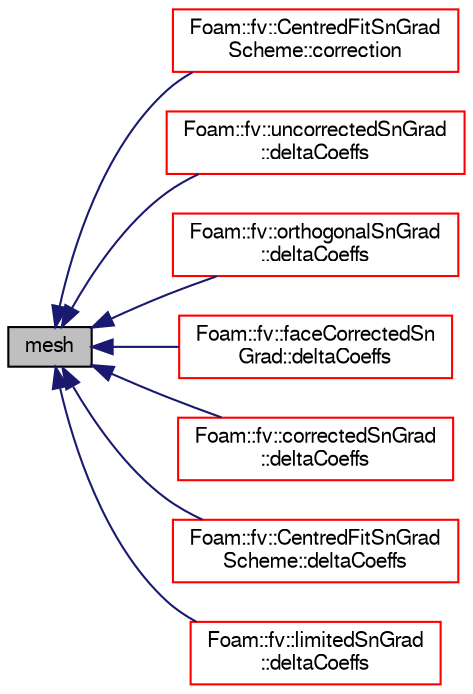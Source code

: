 digraph "mesh"
{
  bgcolor="transparent";
  edge [fontname="FreeSans",fontsize="10",labelfontname="FreeSans",labelfontsize="10"];
  node [fontname="FreeSans",fontsize="10",shape=record];
  rankdir="LR";
  Node1043 [label="mesh",height=0.2,width=0.4,color="black", fillcolor="grey75", style="filled", fontcolor="black"];
  Node1043 -> Node1044 [dir="back",color="midnightblue",fontsize="10",style="solid",fontname="FreeSans"];
  Node1044 [label="Foam::fv::CentredFitSnGrad\lScheme::correction",height=0.2,width=0.4,color="red",URL="$a22590.html#acc9188c066344eea3cfd4b7f114eef3e",tooltip="Return the explicit correction to the face-interpolate. "];
  Node1043 -> Node1046 [dir="back",color="midnightblue",fontsize="10",style="solid",fontname="FreeSans"];
  Node1046 [label="Foam::fv::uncorrectedSnGrad\l::deltaCoeffs",height=0.2,width=0.4,color="red",URL="$a22614.html#a667ebdf633f1e589149d9502f9b566b0",tooltip="Return the interpolation weighting factors for the given field. "];
  Node1043 -> Node1048 [dir="back",color="midnightblue",fontsize="10",style="solid",fontname="FreeSans"];
  Node1048 [label="Foam::fv::orthogonalSnGrad\l::deltaCoeffs",height=0.2,width=0.4,color="red",URL="$a22606.html#a667ebdf633f1e589149d9502f9b566b0",tooltip="Return the interpolation weighting factors for the given field. "];
  Node1043 -> Node1050 [dir="back",color="midnightblue",fontsize="10",style="solid",fontname="FreeSans"];
  Node1050 [label="Foam::fv::faceCorrectedSn\lGrad::deltaCoeffs",height=0.2,width=0.4,color="red",URL="$a22598.html#a667ebdf633f1e589149d9502f9b566b0",tooltip="Return the interpolation weighting factors for the given field. "];
  Node1043 -> Node1052 [dir="back",color="midnightblue",fontsize="10",style="solid",fontname="FreeSans"];
  Node1052 [label="Foam::fv::correctedSnGrad\l::deltaCoeffs",height=0.2,width=0.4,color="red",URL="$a22594.html#a667ebdf633f1e589149d9502f9b566b0",tooltip="Return the interpolation weighting factors for the given field. "];
  Node1043 -> Node1054 [dir="back",color="midnightblue",fontsize="10",style="solid",fontname="FreeSans"];
  Node1054 [label="Foam::fv::CentredFitSnGrad\lScheme::deltaCoeffs",height=0.2,width=0.4,color="red",URL="$a22590.html#a667ebdf633f1e589149d9502f9b566b0",tooltip="Return the interpolation weighting factors for the given field. "];
  Node1043 -> Node1056 [dir="back",color="midnightblue",fontsize="10",style="solid",fontname="FreeSans"];
  Node1056 [label="Foam::fv::limitedSnGrad\l::deltaCoeffs",height=0.2,width=0.4,color="red",URL="$a22602.html#a667ebdf633f1e589149d9502f9b566b0",tooltip="Return the interpolation weighting factors for the given field. "];
}
